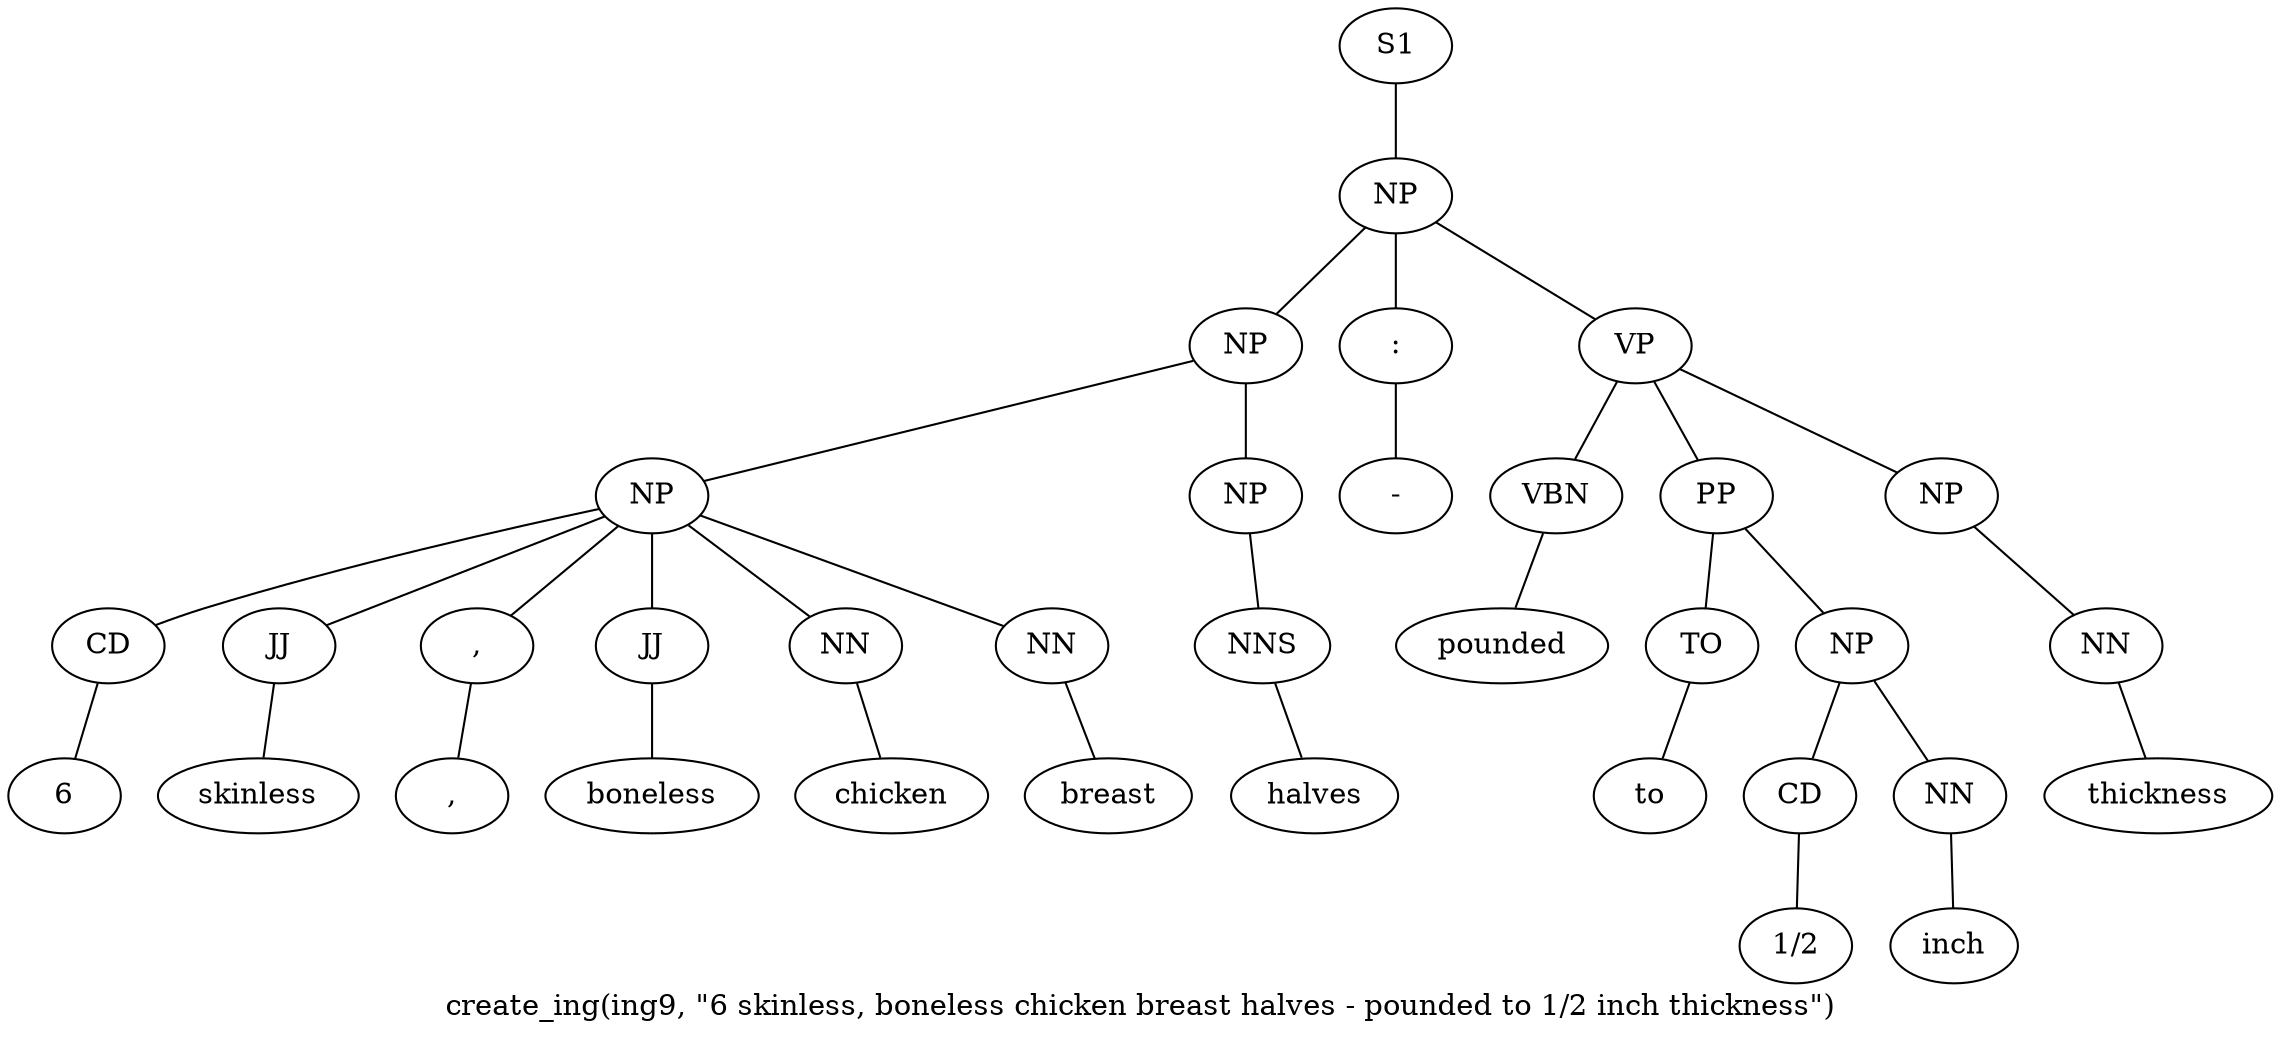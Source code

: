 graph SyntaxGraph {
	label = "create_ing(ing9, \"6 skinless, boneless chicken breast halves - pounded to 1/2 inch thickness\")";
	Node0 [label="S1"];
	Node1 [label="NP"];
	Node2 [label="NP"];
	Node3 [label="NP"];
	Node4 [label="CD"];
	Node5 [label="6"];
	Node6 [label="JJ"];
	Node7 [label="skinless"];
	Node8 [label=","];
	Node9 [label=","];
	Node10 [label="JJ"];
	Node11 [label="boneless"];
	Node12 [label="NN"];
	Node13 [label="chicken"];
	Node14 [label="NN"];
	Node15 [label="breast"];
	Node16 [label="NP"];
	Node17 [label="NNS"];
	Node18 [label="halves"];
	Node19 [label=":"];
	Node20 [label="-"];
	Node21 [label="VP"];
	Node22 [label="VBN"];
	Node23 [label="pounded"];
	Node24 [label="PP"];
	Node25 [label="TO"];
	Node26 [label="to"];
	Node27 [label="NP"];
	Node28 [label="CD"];
	Node29 [label="1/2"];
	Node30 [label="NN"];
	Node31 [label="inch"];
	Node32 [label="NP"];
	Node33 [label="NN"];
	Node34 [label="thickness"];

	Node0 -- Node1;
	Node1 -- Node2;
	Node1 -- Node19;
	Node1 -- Node21;
	Node2 -- Node3;
	Node2 -- Node16;
	Node3 -- Node4;
	Node3 -- Node6;
	Node3 -- Node8;
	Node3 -- Node10;
	Node3 -- Node12;
	Node3 -- Node14;
	Node4 -- Node5;
	Node6 -- Node7;
	Node8 -- Node9;
	Node10 -- Node11;
	Node12 -- Node13;
	Node14 -- Node15;
	Node16 -- Node17;
	Node17 -- Node18;
	Node19 -- Node20;
	Node21 -- Node22;
	Node21 -- Node24;
	Node21 -- Node32;
	Node22 -- Node23;
	Node24 -- Node25;
	Node24 -- Node27;
	Node25 -- Node26;
	Node27 -- Node28;
	Node27 -- Node30;
	Node28 -- Node29;
	Node30 -- Node31;
	Node32 -- Node33;
	Node33 -- Node34;
}